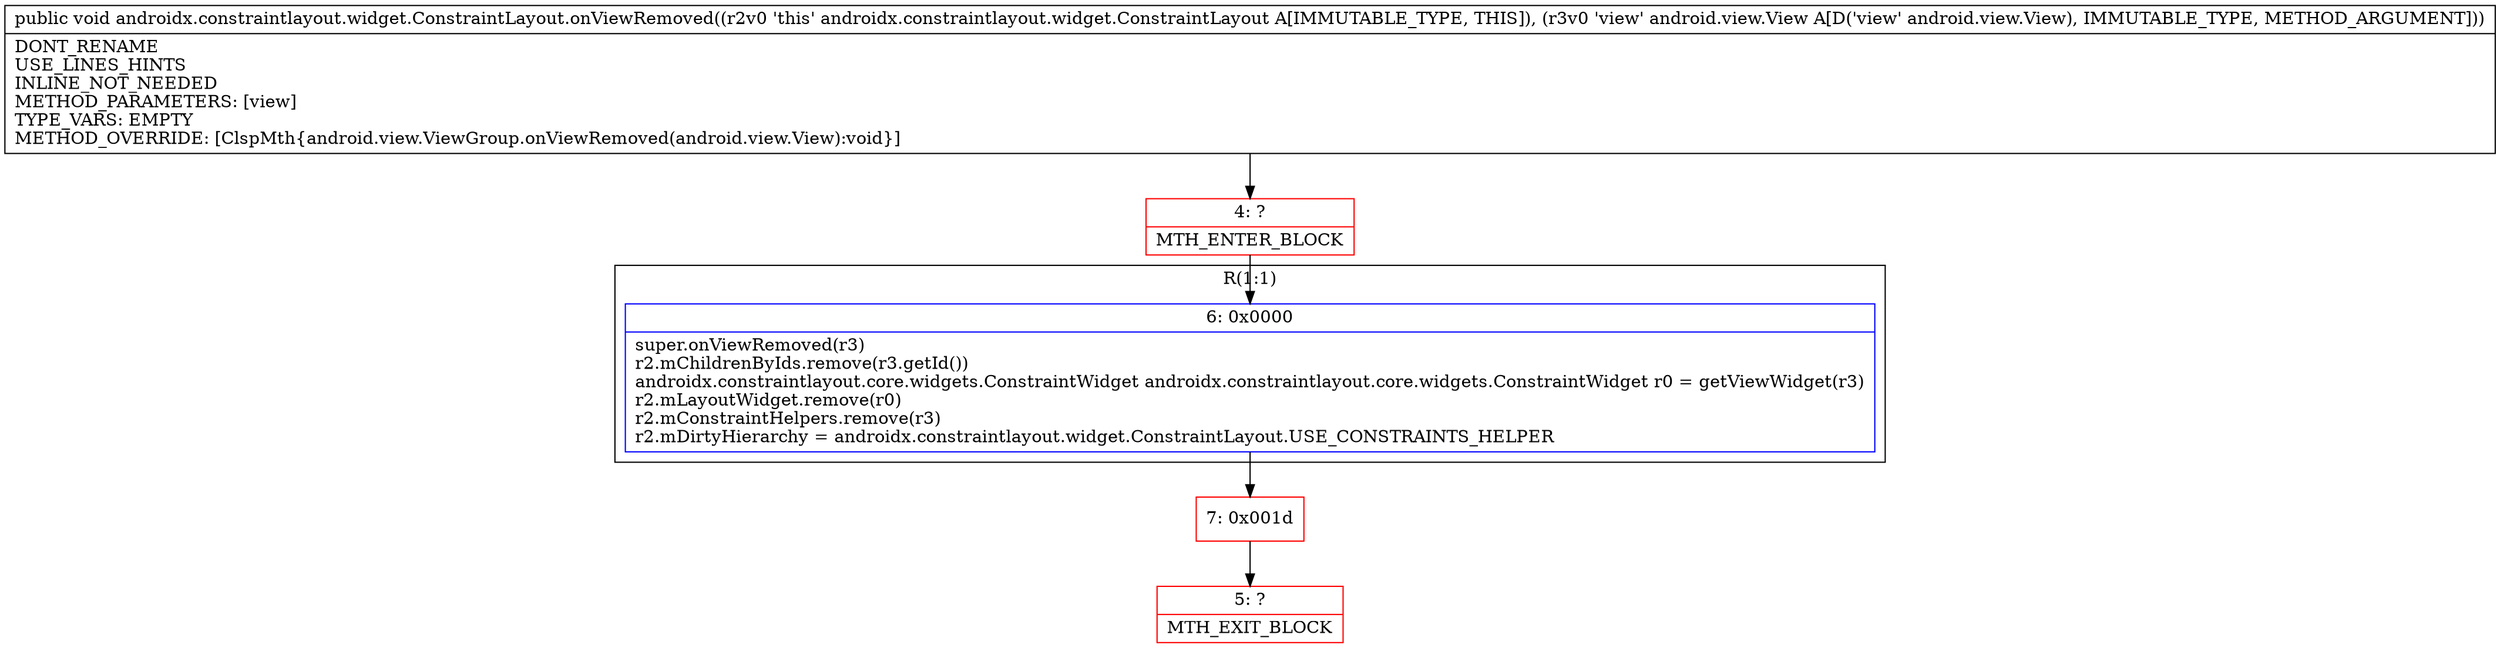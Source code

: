 digraph "CFG forandroidx.constraintlayout.widget.ConstraintLayout.onViewRemoved(Landroid\/view\/View;)V" {
subgraph cluster_Region_1896955804 {
label = "R(1:1)";
node [shape=record,color=blue];
Node_6 [shape=record,label="{6\:\ 0x0000|super.onViewRemoved(r3)\lr2.mChildrenByIds.remove(r3.getId())\landroidx.constraintlayout.core.widgets.ConstraintWidget androidx.constraintlayout.core.widgets.ConstraintWidget r0 = getViewWidget(r3)\lr2.mLayoutWidget.remove(r0)\lr2.mConstraintHelpers.remove(r3)\lr2.mDirtyHierarchy = androidx.constraintlayout.widget.ConstraintLayout.USE_CONSTRAINTS_HELPER\l}"];
}
Node_4 [shape=record,color=red,label="{4\:\ ?|MTH_ENTER_BLOCK\l}"];
Node_7 [shape=record,color=red,label="{7\:\ 0x001d}"];
Node_5 [shape=record,color=red,label="{5\:\ ?|MTH_EXIT_BLOCK\l}"];
MethodNode[shape=record,label="{public void androidx.constraintlayout.widget.ConstraintLayout.onViewRemoved((r2v0 'this' androidx.constraintlayout.widget.ConstraintLayout A[IMMUTABLE_TYPE, THIS]), (r3v0 'view' android.view.View A[D('view' android.view.View), IMMUTABLE_TYPE, METHOD_ARGUMENT]))  | DONT_RENAME\lUSE_LINES_HINTS\lINLINE_NOT_NEEDED\lMETHOD_PARAMETERS: [view]\lTYPE_VARS: EMPTY\lMETHOD_OVERRIDE: [ClspMth\{android.view.ViewGroup.onViewRemoved(android.view.View):void\}]\l}"];
MethodNode -> Node_4;Node_6 -> Node_7;
Node_4 -> Node_6;
Node_7 -> Node_5;
}

